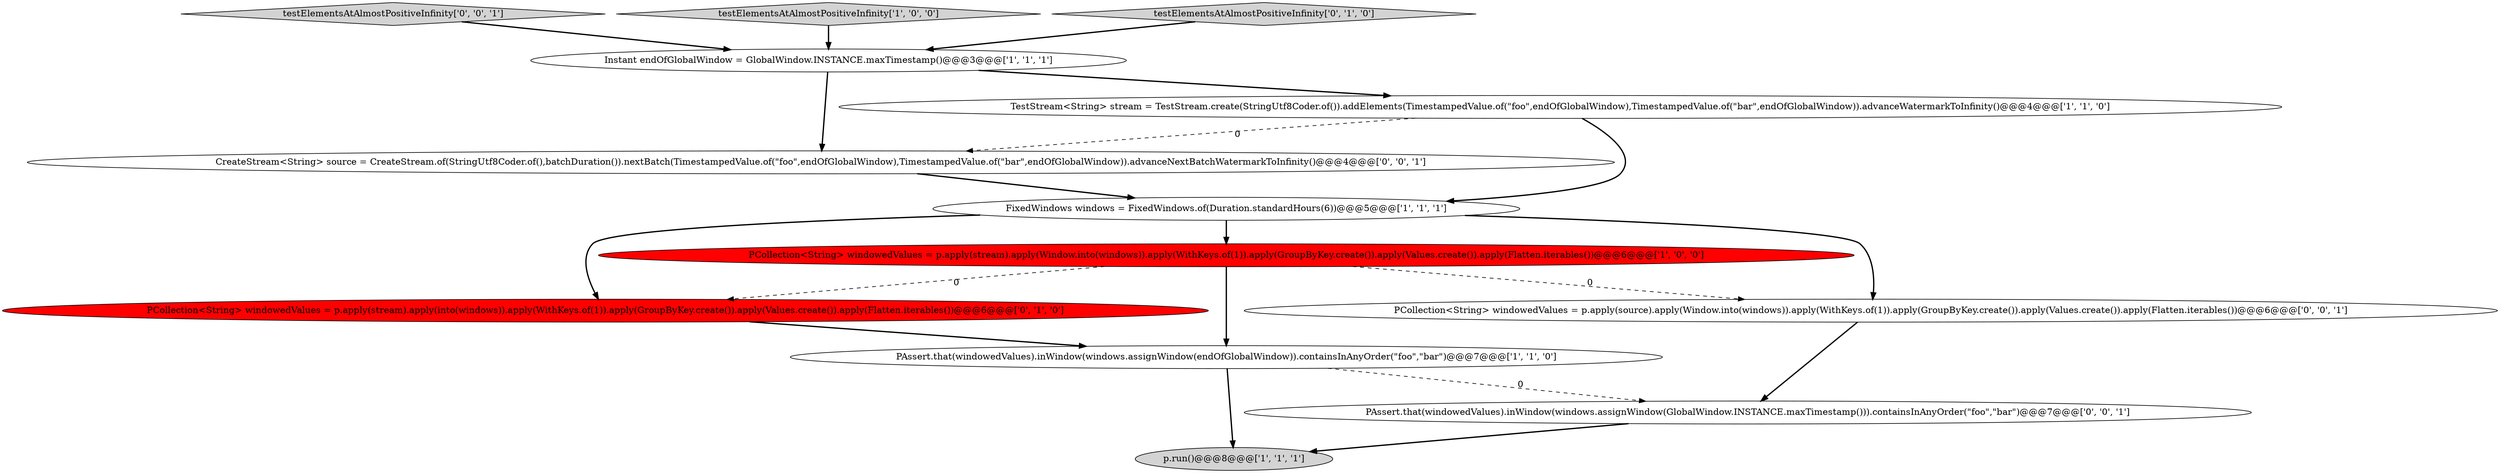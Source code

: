 digraph {
11 [style = filled, label = "testElementsAtAlmostPositiveInfinity['0', '0', '1']", fillcolor = lightgray, shape = diamond image = "AAA0AAABBB3BBB"];
0 [style = filled, label = "FixedWindows windows = FixedWindows.of(Duration.standardHours(6))@@@5@@@['1', '1', '1']", fillcolor = white, shape = ellipse image = "AAA0AAABBB1BBB"];
2 [style = filled, label = "testElementsAtAlmostPositiveInfinity['1', '0', '0']", fillcolor = lightgray, shape = diamond image = "AAA0AAABBB1BBB"];
10 [style = filled, label = "CreateStream<String> source = CreateStream.of(StringUtf8Coder.of(),batchDuration()).nextBatch(TimestampedValue.of(\"foo\",endOfGlobalWindow),TimestampedValue.of(\"bar\",endOfGlobalWindow)).advanceNextBatchWatermarkToInfinity()@@@4@@@['0', '0', '1']", fillcolor = white, shape = ellipse image = "AAA0AAABBB3BBB"];
1 [style = filled, label = "p.run()@@@8@@@['1', '1', '1']", fillcolor = lightgray, shape = ellipse image = "AAA0AAABBB1BBB"];
4 [style = filled, label = "Instant endOfGlobalWindow = GlobalWindow.INSTANCE.maxTimestamp()@@@3@@@['1', '1', '1']", fillcolor = white, shape = ellipse image = "AAA0AAABBB1BBB"];
5 [style = filled, label = "PAssert.that(windowedValues).inWindow(windows.assignWindow(endOfGlobalWindow)).containsInAnyOrder(\"foo\",\"bar\")@@@7@@@['1', '1', '0']", fillcolor = white, shape = ellipse image = "AAA0AAABBB1BBB"];
7 [style = filled, label = "testElementsAtAlmostPositiveInfinity['0', '1', '0']", fillcolor = lightgray, shape = diamond image = "AAA0AAABBB2BBB"];
9 [style = filled, label = "PAssert.that(windowedValues).inWindow(windows.assignWindow(GlobalWindow.INSTANCE.maxTimestamp())).containsInAnyOrder(\"foo\",\"bar\")@@@7@@@['0', '0', '1']", fillcolor = white, shape = ellipse image = "AAA0AAABBB3BBB"];
8 [style = filled, label = "PCollection<String> windowedValues = p.apply(stream).apply(into(windows)).apply(WithKeys.of(1)).apply(GroupByKey.create()).apply(Values.create()).apply(Flatten.iterables())@@@6@@@['0', '1', '0']", fillcolor = red, shape = ellipse image = "AAA1AAABBB2BBB"];
3 [style = filled, label = "TestStream<String> stream = TestStream.create(StringUtf8Coder.of()).addElements(TimestampedValue.of(\"foo\",endOfGlobalWindow),TimestampedValue.of(\"bar\",endOfGlobalWindow)).advanceWatermarkToInfinity()@@@4@@@['1', '1', '0']", fillcolor = white, shape = ellipse image = "AAA0AAABBB1BBB"];
12 [style = filled, label = "PCollection<String> windowedValues = p.apply(source).apply(Window.into(windows)).apply(WithKeys.of(1)).apply(GroupByKey.create()).apply(Values.create()).apply(Flatten.iterables())@@@6@@@['0', '0', '1']", fillcolor = white, shape = ellipse image = "AAA0AAABBB3BBB"];
6 [style = filled, label = "PCollection<String> windowedValues = p.apply(stream).apply(Window.into(windows)).apply(WithKeys.of(1)).apply(GroupByKey.create()).apply(Values.create()).apply(Flatten.iterables())@@@6@@@['1', '0', '0']", fillcolor = red, shape = ellipse image = "AAA1AAABBB1BBB"];
4->10 [style = bold, label=""];
4->3 [style = bold, label=""];
6->5 [style = bold, label=""];
5->1 [style = bold, label=""];
10->0 [style = bold, label=""];
11->4 [style = bold, label=""];
6->8 [style = dashed, label="0"];
3->10 [style = dashed, label="0"];
5->9 [style = dashed, label="0"];
7->4 [style = bold, label=""];
8->5 [style = bold, label=""];
9->1 [style = bold, label=""];
12->9 [style = bold, label=""];
0->6 [style = bold, label=""];
2->4 [style = bold, label=""];
3->0 [style = bold, label=""];
0->12 [style = bold, label=""];
0->8 [style = bold, label=""];
6->12 [style = dashed, label="0"];
}
